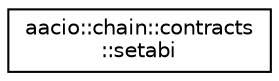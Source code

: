 digraph "Graphical Class Hierarchy"
{
  edge [fontname="Helvetica",fontsize="10",labelfontname="Helvetica",labelfontsize="10"];
  node [fontname="Helvetica",fontsize="10",shape=record];
  rankdir="LR";
  Node0 [label="aacio::chain::contracts\l::setabi",height=0.2,width=0.4,color="black", fillcolor="white", style="filled",URL="$structaacio_1_1chain_1_1contracts_1_1setabi.html"];
}
